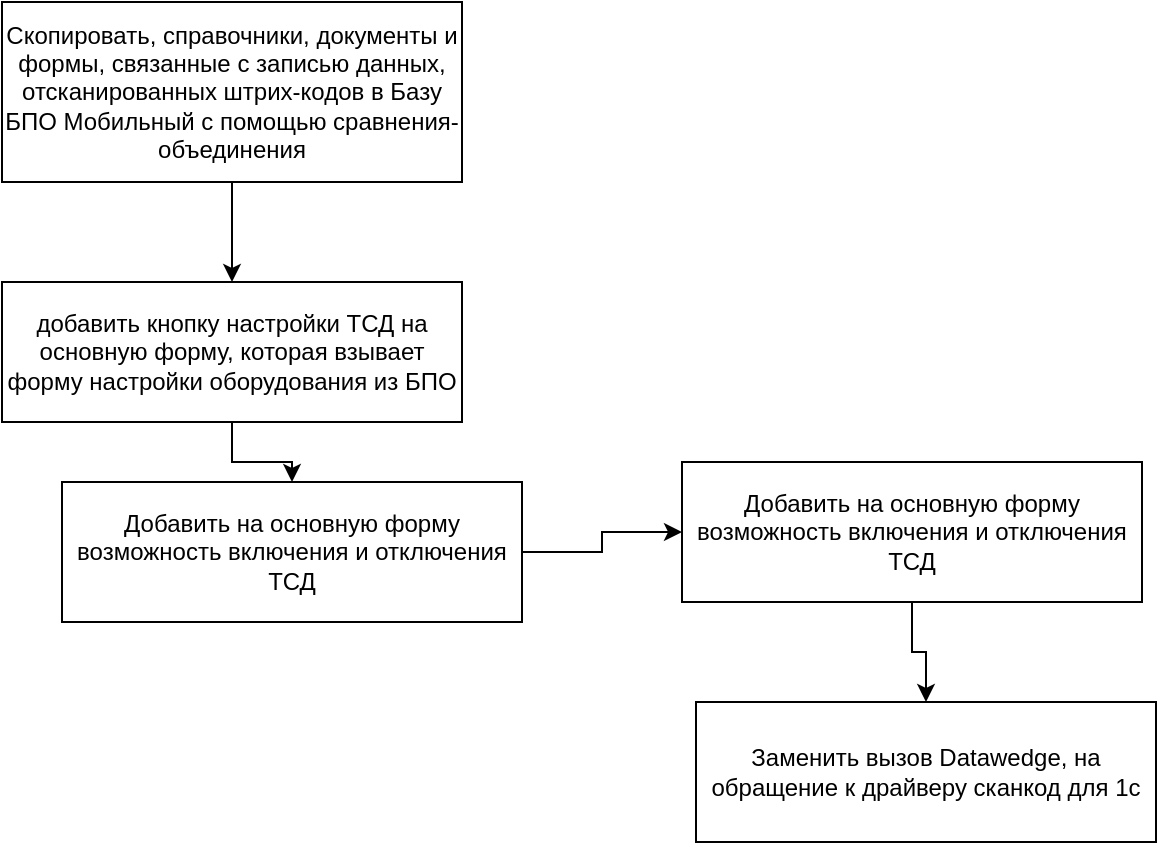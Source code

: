 <mxfile version="21.1.5" type="github">
  <diagram name="Страница 1" id="v7r8X9sq1nCr_xMwlNhr">
    <mxGraphModel dx="823" dy="484" grid="1" gridSize="10" guides="1" tooltips="1" connect="1" arrows="1" fold="1" page="1" pageScale="1" pageWidth="827" pageHeight="1169" math="0" shadow="0">
      <root>
        <mxCell id="0" />
        <mxCell id="1" parent="0" />
        <mxCell id="02_ngRH0aVDhQz1hZiOn-1" style="edgeStyle=orthogonalEdgeStyle;rounded=0;orthogonalLoop=1;jettySize=auto;html=1;exitX=0.5;exitY=1;exitDx=0;exitDy=0;" edge="1" parent="1" source="02_ngRH0aVDhQz1hZiOn-2" target="02_ngRH0aVDhQz1hZiOn-4">
          <mxGeometry relative="1" as="geometry" />
        </mxCell>
        <mxCell id="02_ngRH0aVDhQz1hZiOn-2" value="Скопировать, справочники, документы и формы, связанные с записью данных, отсканированных штрих-кодов в Базу БПО Мобильный с помощью сравнения-объединения" style="rounded=0;whiteSpace=wrap;html=1;" vertex="1" parent="1">
          <mxGeometry x="250" y="10" width="230" height="90" as="geometry" />
        </mxCell>
        <mxCell id="02_ngRH0aVDhQz1hZiOn-3" value="" style="edgeStyle=orthogonalEdgeStyle;rounded=0;orthogonalLoop=1;jettySize=auto;html=1;" edge="1" parent="1" source="02_ngRH0aVDhQz1hZiOn-4" target="02_ngRH0aVDhQz1hZiOn-6">
          <mxGeometry relative="1" as="geometry" />
        </mxCell>
        <mxCell id="02_ngRH0aVDhQz1hZiOn-4" value="добавить кнопку настройки ТСД на основную форму, которая взывает форму настройки оборудования из БПО" style="rounded=0;whiteSpace=wrap;html=1;" vertex="1" parent="1">
          <mxGeometry x="250" y="150" width="230" height="70" as="geometry" />
        </mxCell>
        <mxCell id="02_ngRH0aVDhQz1hZiOn-5" value="" style="edgeStyle=orthogonalEdgeStyle;rounded=0;orthogonalLoop=1;jettySize=auto;html=1;" edge="1" parent="1" source="02_ngRH0aVDhQz1hZiOn-6" target="02_ngRH0aVDhQz1hZiOn-8">
          <mxGeometry relative="1" as="geometry" />
        </mxCell>
        <mxCell id="02_ngRH0aVDhQz1hZiOn-6" value="Добавить на основную форму возможность включения и отключения ТСД" style="rounded=0;whiteSpace=wrap;html=1;" vertex="1" parent="1">
          <mxGeometry x="280" y="250" width="230" height="70" as="geometry" />
        </mxCell>
        <mxCell id="02_ngRH0aVDhQz1hZiOn-7" value="" style="edgeStyle=orthogonalEdgeStyle;rounded=0;orthogonalLoop=1;jettySize=auto;html=1;" edge="1" parent="1" source="02_ngRH0aVDhQz1hZiOn-8" target="02_ngRH0aVDhQz1hZiOn-9">
          <mxGeometry relative="1" as="geometry" />
        </mxCell>
        <mxCell id="02_ngRH0aVDhQz1hZiOn-8" value="Добавить на основную форму возможность включения и отключения ТСД" style="rounded=0;whiteSpace=wrap;html=1;" vertex="1" parent="1">
          <mxGeometry x="590" y="240" width="230" height="70" as="geometry" />
        </mxCell>
        <mxCell id="02_ngRH0aVDhQz1hZiOn-9" value="Заменить вызов Datawedge, на обращение к драйверу сканкод для 1с" style="rounded=0;whiteSpace=wrap;html=1;" vertex="1" parent="1">
          <mxGeometry x="597" y="360" width="230" height="70" as="geometry" />
        </mxCell>
      </root>
    </mxGraphModel>
  </diagram>
</mxfile>
